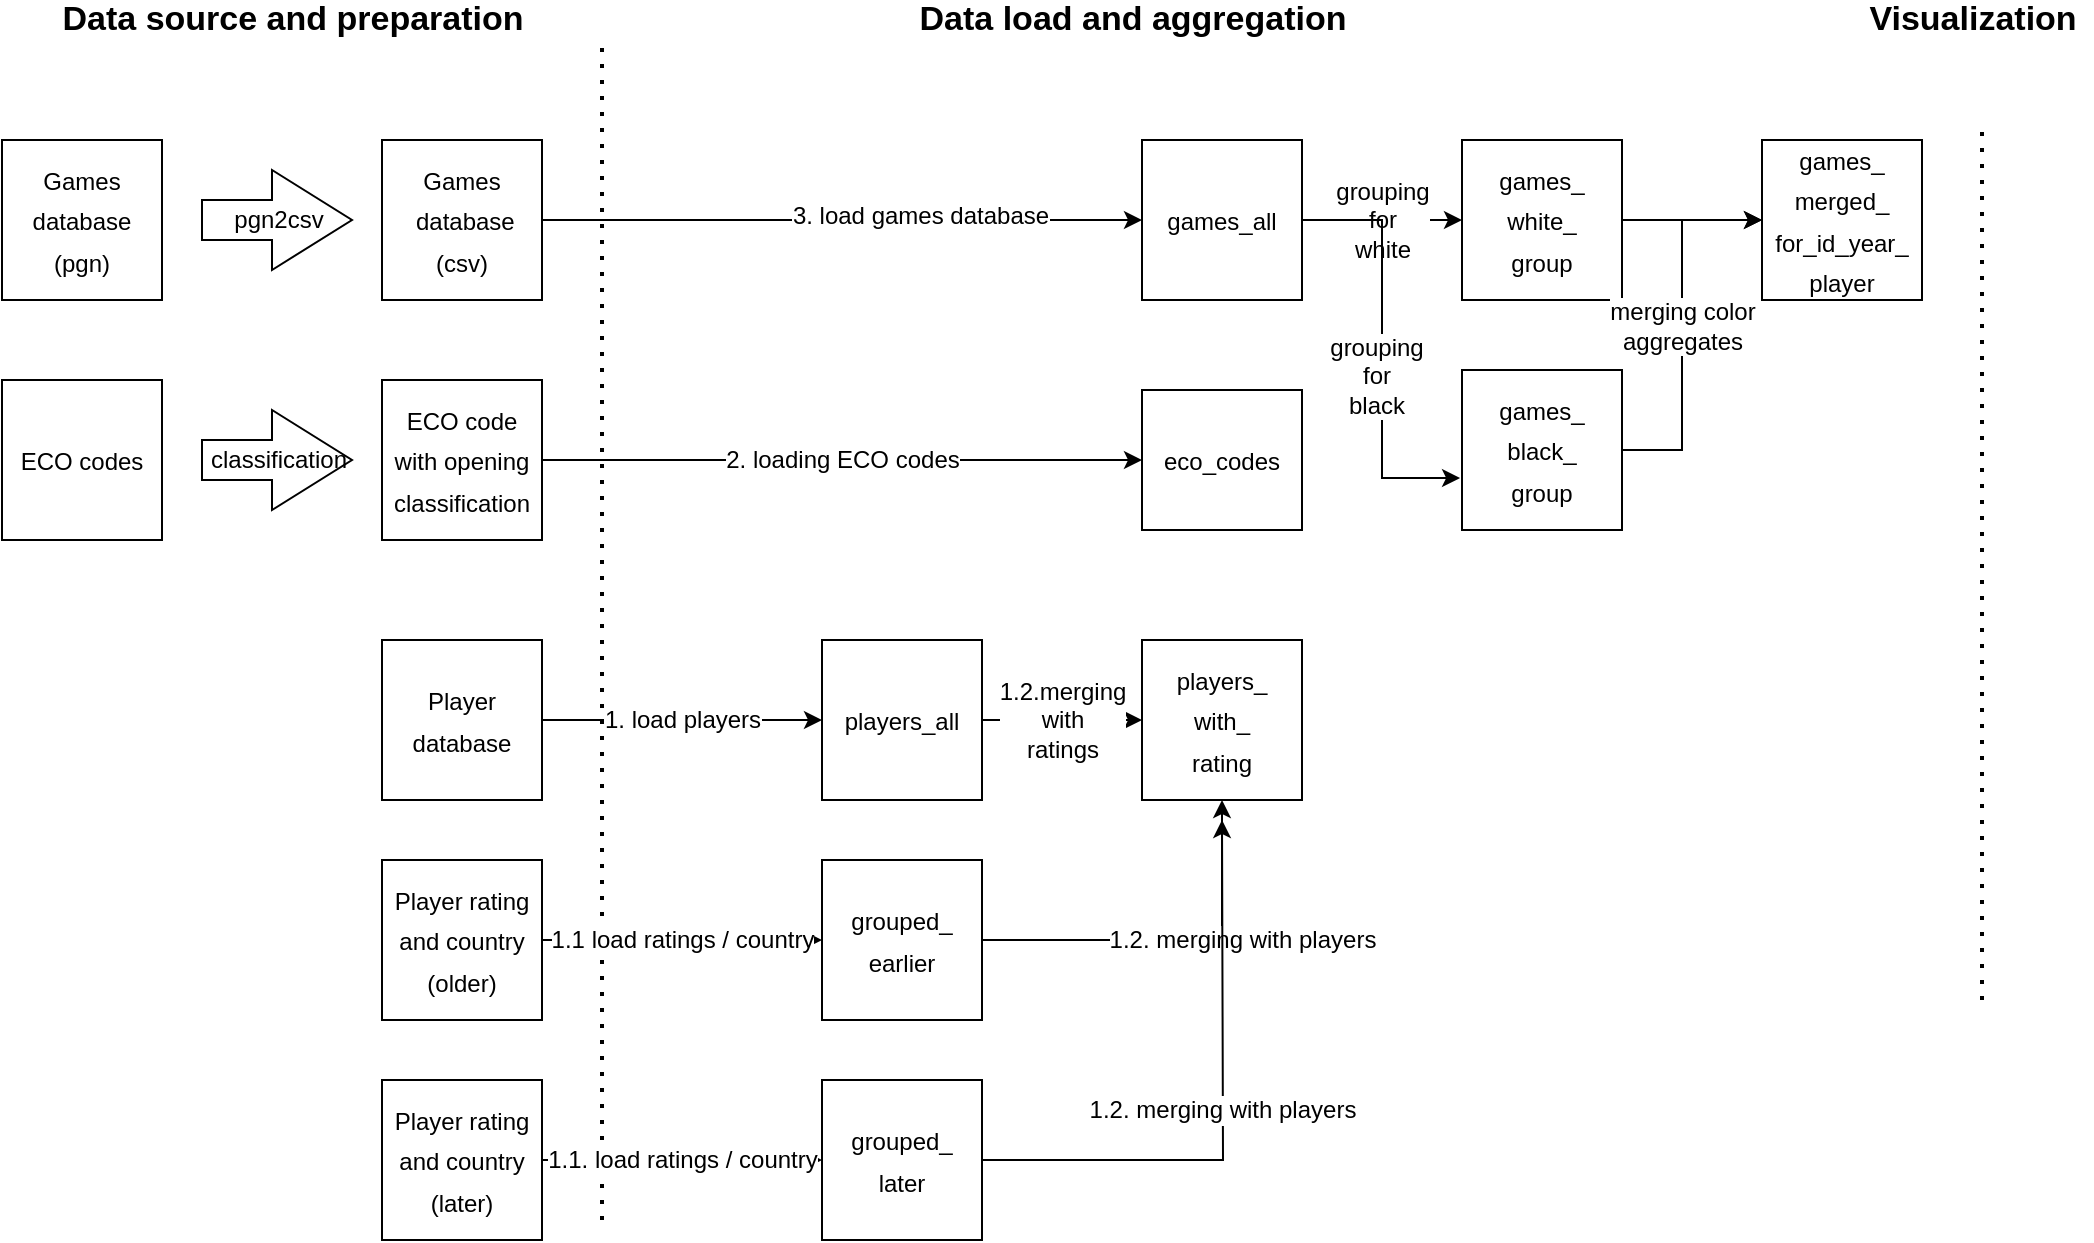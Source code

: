 <mxfile version="15.5.9" type="github">
  <diagram id="uKatzStPybd7p6dtbr8B" name="Page-1">
    <mxGraphModel dx="1261" dy="719" grid="1" gridSize="10" guides="1" tooltips="1" connect="1" arrows="1" fold="1" page="1" pageScale="1" pageWidth="1169" pageHeight="1654" math="0" shadow="0">
      <root>
        <mxCell id="0" />
        <mxCell id="1" parent="0" />
        <mxCell id="Yb7FqptrBR93IivAne0Q-1" value="" style="endArrow=none;dashed=1;html=1;dashPattern=1 3;strokeWidth=2;rounded=0;" parent="1" edge="1">
          <mxGeometry width="50" height="50" relative="1" as="geometry">
            <mxPoint x="320" y="640" as="sourcePoint" />
            <mxPoint x="320" y="50" as="targetPoint" />
          </mxGeometry>
        </mxCell>
        <mxCell id="Yb7FqptrBR93IivAne0Q-2" value="&lt;font style=&quot;font-size: 17px&quot;&gt;&lt;b&gt;Data source and preparation&lt;/b&gt;&lt;/font&gt;" style="text;html=1;resizable=0;autosize=1;align=center;verticalAlign=middle;points=[];fillColor=none;strokeColor=none;rounded=0;" parent="1" vertex="1">
          <mxGeometry x="40" y="30" width="250" height="20" as="geometry" />
        </mxCell>
        <mxCell id="ARdzz1YE6T8RBa4mAH9I-1" value="&lt;font style=&quot;font-size: 17px&quot;&gt;&lt;b&gt;Data load and aggregation&lt;/b&gt;&lt;/font&gt;" style="text;html=1;resizable=0;autosize=1;align=center;verticalAlign=middle;points=[];fillColor=none;strokeColor=none;rounded=0;" vertex="1" parent="1">
          <mxGeometry x="470" y="30" width="230" height="20" as="geometry" />
        </mxCell>
        <mxCell id="ARdzz1YE6T8RBa4mAH9I-2" value="" style="endArrow=none;dashed=1;html=1;dashPattern=1 3;strokeWidth=2;rounded=0;" edge="1" parent="1">
          <mxGeometry width="50" height="50" relative="1" as="geometry">
            <mxPoint x="1010" y="530" as="sourcePoint" />
            <mxPoint x="1010" y="90" as="targetPoint" />
          </mxGeometry>
        </mxCell>
        <mxCell id="ARdzz1YE6T8RBa4mAH9I-3" value="&lt;font style=&quot;font-size: 17px&quot;&gt;&lt;b&gt;Visualization&lt;/b&gt;&lt;/font&gt;" style="text;html=1;resizable=0;autosize=1;align=center;verticalAlign=middle;points=[];fillColor=none;strokeColor=none;rounded=0;" vertex="1" parent="1">
          <mxGeometry x="945" y="30" width="120" height="20" as="geometry" />
        </mxCell>
        <mxCell id="ARdzz1YE6T8RBa4mAH9I-4" value="&lt;font style=&quot;font-size: 12px&quot;&gt;Games database&lt;br&gt;(pgn)&lt;br&gt;&lt;/font&gt;" style="whiteSpace=wrap;html=1;aspect=fixed;fontSize=17;" vertex="1" parent="1">
          <mxGeometry x="20" y="100" width="80" height="80" as="geometry" />
        </mxCell>
        <mxCell id="ARdzz1YE6T8RBa4mAH9I-5" value="pgn2csv" style="html=1;shadow=0;dashed=0;align=center;verticalAlign=middle;shape=mxgraph.arrows2.arrow;dy=0.6;dx=40;notch=0;fontSize=12;" vertex="1" parent="1">
          <mxGeometry x="120" y="115" width="75" height="50" as="geometry" />
        </mxCell>
        <mxCell id="ARdzz1YE6T8RBa4mAH9I-30" style="edgeStyle=orthogonalEdgeStyle;rounded=0;orthogonalLoop=1;jettySize=auto;html=1;exitX=1;exitY=0.5;exitDx=0;exitDy=0;entryX=0;entryY=0.5;entryDx=0;entryDy=0;fontSize=12;" edge="1" parent="1" source="ARdzz1YE6T8RBa4mAH9I-6" target="ARdzz1YE6T8RBa4mAH9I-29">
          <mxGeometry relative="1" as="geometry" />
        </mxCell>
        <mxCell id="ARdzz1YE6T8RBa4mAH9I-31" value="3. load games database" style="edgeLabel;html=1;align=center;verticalAlign=middle;resizable=0;points=[];fontSize=12;" vertex="1" connectable="0" parent="ARdzz1YE6T8RBa4mAH9I-30">
          <mxGeometry x="0.257" y="2" relative="1" as="geometry">
            <mxPoint as="offset" />
          </mxGeometry>
        </mxCell>
        <mxCell id="ARdzz1YE6T8RBa4mAH9I-6" value="&lt;font style=&quot;font-size: 12px&quot;&gt;Games &amp;nbsp;database&lt;br&gt;(csv)&lt;br&gt;&lt;/font&gt;" style="whiteSpace=wrap;html=1;aspect=fixed;fontSize=17;" vertex="1" parent="1">
          <mxGeometry x="210" y="100" width="80" height="80" as="geometry" />
        </mxCell>
        <mxCell id="ARdzz1YE6T8RBa4mAH9I-7" value="&lt;font style=&quot;font-size: 12px&quot;&gt;ECO codes&lt;br&gt;&lt;/font&gt;" style="whiteSpace=wrap;html=1;aspect=fixed;fontSize=17;" vertex="1" parent="1">
          <mxGeometry x="20" y="220" width="80" height="80" as="geometry" />
        </mxCell>
        <mxCell id="ARdzz1YE6T8RBa4mAH9I-8" value="classification" style="html=1;shadow=0;dashed=0;align=center;verticalAlign=middle;shape=mxgraph.arrows2.arrow;dy=0.6;dx=40;notch=0;fontSize=12;" vertex="1" parent="1">
          <mxGeometry x="120" y="235" width="75" height="50" as="geometry" />
        </mxCell>
        <mxCell id="ARdzz1YE6T8RBa4mAH9I-28" value="2. loading ECO codes" style="edgeStyle=orthogonalEdgeStyle;rounded=0;orthogonalLoop=1;jettySize=auto;html=1;fontSize=12;" edge="1" parent="1" source="ARdzz1YE6T8RBa4mAH9I-9" target="ARdzz1YE6T8RBa4mAH9I-27">
          <mxGeometry relative="1" as="geometry" />
        </mxCell>
        <mxCell id="ARdzz1YE6T8RBa4mAH9I-9" value="&lt;font style=&quot;font-size: 12px&quot;&gt;ECO code with opening classification&lt;br&gt;&lt;/font&gt;" style="whiteSpace=wrap;html=1;aspect=fixed;fontSize=17;" vertex="1" parent="1">
          <mxGeometry x="210" y="220" width="80" height="80" as="geometry" />
        </mxCell>
        <mxCell id="ARdzz1YE6T8RBa4mAH9I-25" value="1.1 load ratings / country" style="edgeStyle=orthogonalEdgeStyle;rounded=0;orthogonalLoop=1;jettySize=auto;html=1;exitX=1;exitY=0.5;exitDx=0;exitDy=0;entryX=0;entryY=0.5;entryDx=0;entryDy=0;fontSize=12;" edge="1" parent="1" source="ARdzz1YE6T8RBa4mAH9I-10" target="ARdzz1YE6T8RBa4mAH9I-17">
          <mxGeometry relative="1" as="geometry" />
        </mxCell>
        <mxCell id="ARdzz1YE6T8RBa4mAH9I-10" value="&lt;font style=&quot;font-size: 12px&quot;&gt;Player rating and country (older)&lt;br&gt;&lt;/font&gt;" style="whiteSpace=wrap;html=1;aspect=fixed;fontSize=17;" vertex="1" parent="1">
          <mxGeometry x="210" y="460" width="80" height="80" as="geometry" />
        </mxCell>
        <mxCell id="ARdzz1YE6T8RBa4mAH9I-24" value="1. load players" style="edgeStyle=orthogonalEdgeStyle;rounded=0;orthogonalLoop=1;jettySize=auto;html=1;exitX=1;exitY=0.5;exitDx=0;exitDy=0;fontSize=12;" edge="1" parent="1" source="ARdzz1YE6T8RBa4mAH9I-11" target="ARdzz1YE6T8RBa4mAH9I-14">
          <mxGeometry relative="1" as="geometry" />
        </mxCell>
        <mxCell id="ARdzz1YE6T8RBa4mAH9I-11" value="&lt;font style=&quot;font-size: 12px&quot;&gt;Player database&lt;br&gt;&lt;/font&gt;" style="whiteSpace=wrap;html=1;aspect=fixed;fontSize=17;" vertex="1" parent="1">
          <mxGeometry x="210" y="350" width="80" height="80" as="geometry" />
        </mxCell>
        <mxCell id="ARdzz1YE6T8RBa4mAH9I-26" value="1.1. load ratings / country" style="edgeStyle=orthogonalEdgeStyle;rounded=0;orthogonalLoop=1;jettySize=auto;html=1;exitX=1;exitY=0.5;exitDx=0;exitDy=0;fontSize=12;" edge="1" parent="1" source="ARdzz1YE6T8RBa4mAH9I-12" target="ARdzz1YE6T8RBa4mAH9I-18">
          <mxGeometry relative="1" as="geometry" />
        </mxCell>
        <mxCell id="ARdzz1YE6T8RBa4mAH9I-12" value="&lt;font style=&quot;font-size: 12px&quot;&gt;Player rating and country (later)&lt;br&gt;&lt;/font&gt;" style="whiteSpace=wrap;html=1;aspect=fixed;fontSize=17;" vertex="1" parent="1">
          <mxGeometry x="210" y="570" width="80" height="80" as="geometry" />
        </mxCell>
        <mxCell id="ARdzz1YE6T8RBa4mAH9I-20" value="1.2.merging&lt;br&gt;with&lt;br&gt;ratings" style="edgeStyle=orthogonalEdgeStyle;rounded=0;orthogonalLoop=1;jettySize=auto;html=1;fontSize=12;" edge="1" parent="1" source="ARdzz1YE6T8RBa4mAH9I-14" target="ARdzz1YE6T8RBa4mAH9I-19">
          <mxGeometry relative="1" as="geometry" />
        </mxCell>
        <mxCell id="ARdzz1YE6T8RBa4mAH9I-14" value="&lt;font style=&quot;font-size: 12px&quot;&gt;players_all&lt;br&gt;&lt;/font&gt;" style="whiteSpace=wrap;html=1;aspect=fixed;fontSize=17;" vertex="1" parent="1">
          <mxGeometry x="430" y="350" width="80" height="80" as="geometry" />
        </mxCell>
        <mxCell id="ARdzz1YE6T8RBa4mAH9I-22" value="1.2. merging with players" style="edgeStyle=orthogonalEdgeStyle;rounded=0;orthogonalLoop=1;jettySize=auto;html=1;fontSize=12;entryX=0.5;entryY=1;entryDx=0;entryDy=0;" edge="1" parent="1" source="ARdzz1YE6T8RBa4mAH9I-17" target="ARdzz1YE6T8RBa4mAH9I-19">
          <mxGeometry x="0.263" y="-10" relative="1" as="geometry">
            <mxPoint as="offset" />
          </mxGeometry>
        </mxCell>
        <mxCell id="ARdzz1YE6T8RBa4mAH9I-17" value="&lt;font style=&quot;font-size: 12px&quot;&gt;grouped_&lt;br&gt;earlier&lt;br&gt;&lt;/font&gt;" style="whiteSpace=wrap;html=1;aspect=fixed;fontSize=17;" vertex="1" parent="1">
          <mxGeometry x="430" y="460" width="80" height="80" as="geometry" />
        </mxCell>
        <mxCell id="ARdzz1YE6T8RBa4mAH9I-23" value="1.2. merging with players" style="edgeStyle=orthogonalEdgeStyle;rounded=0;orthogonalLoop=1;jettySize=auto;html=1;fontSize=12;" edge="1" parent="1" source="ARdzz1YE6T8RBa4mAH9I-18">
          <mxGeometry relative="1" as="geometry">
            <mxPoint x="630" y="440" as="targetPoint" />
          </mxGeometry>
        </mxCell>
        <mxCell id="ARdzz1YE6T8RBa4mAH9I-18" value="&lt;font style=&quot;font-size: 12px&quot;&gt;grouped_&lt;br&gt;later&lt;br&gt;&lt;/font&gt;" style="whiteSpace=wrap;html=1;aspect=fixed;fontSize=17;" vertex="1" parent="1">
          <mxGeometry x="430" y="570" width="80" height="80" as="geometry" />
        </mxCell>
        <mxCell id="ARdzz1YE6T8RBa4mAH9I-19" value="&lt;font style=&quot;font-size: 12px&quot;&gt;players_&lt;br&gt;with_&lt;br&gt;rating&lt;br&gt;&lt;/font&gt;" style="whiteSpace=wrap;html=1;aspect=fixed;fontSize=17;" vertex="1" parent="1">
          <mxGeometry x="590" y="350" width="80" height="80" as="geometry" />
        </mxCell>
        <mxCell id="ARdzz1YE6T8RBa4mAH9I-27" value="&lt;font style=&quot;font-size: 12px&quot;&gt;eco_codes&lt;/font&gt;" style="whiteSpace=wrap;html=1;fontSize=17;" vertex="1" parent="1">
          <mxGeometry x="590" y="225" width="80" height="70" as="geometry" />
        </mxCell>
        <mxCell id="ARdzz1YE6T8RBa4mAH9I-34" value="grouping&lt;br&gt;for&lt;br&gt;white" style="edgeStyle=orthogonalEdgeStyle;rounded=0;orthogonalLoop=1;jettySize=auto;html=1;exitX=1;exitY=0.5;exitDx=0;exitDy=0;entryX=0;entryY=0.5;entryDx=0;entryDy=0;fontSize=12;" edge="1" parent="1" source="ARdzz1YE6T8RBa4mAH9I-29" target="ARdzz1YE6T8RBa4mAH9I-32">
          <mxGeometry relative="1" as="geometry" />
        </mxCell>
        <mxCell id="ARdzz1YE6T8RBa4mAH9I-35" style="edgeStyle=orthogonalEdgeStyle;rounded=0;orthogonalLoop=1;jettySize=auto;html=1;exitX=1;exitY=0.5;exitDx=0;exitDy=0;entryX=-0.012;entryY=0.675;entryDx=0;entryDy=0;entryPerimeter=0;fontSize=12;" edge="1" parent="1" source="ARdzz1YE6T8RBa4mAH9I-29" target="ARdzz1YE6T8RBa4mAH9I-33">
          <mxGeometry relative="1" as="geometry">
            <Array as="points">
              <mxPoint x="710" y="140" />
              <mxPoint x="710" y="269" />
            </Array>
          </mxGeometry>
        </mxCell>
        <mxCell id="ARdzz1YE6T8RBa4mAH9I-36" value="grouping&lt;br&gt;for&lt;br&gt;black" style="edgeLabel;html=1;align=center;verticalAlign=middle;resizable=0;points=[];fontSize=12;" vertex="1" connectable="0" parent="ARdzz1YE6T8RBa4mAH9I-35">
          <mxGeometry x="0.134" y="-3" relative="1" as="geometry">
            <mxPoint as="offset" />
          </mxGeometry>
        </mxCell>
        <mxCell id="ARdzz1YE6T8RBa4mAH9I-29" value="&lt;font style=&quot;font-size: 12px&quot;&gt;games_all&lt;br&gt;&lt;/font&gt;" style="whiteSpace=wrap;html=1;aspect=fixed;fontSize=17;" vertex="1" parent="1">
          <mxGeometry x="590" y="100" width="80" height="80" as="geometry" />
        </mxCell>
        <mxCell id="ARdzz1YE6T8RBa4mAH9I-38" style="edgeStyle=orthogonalEdgeStyle;rounded=0;orthogonalLoop=1;jettySize=auto;html=1;exitX=1;exitY=0.5;exitDx=0;exitDy=0;fontSize=12;" edge="1" parent="1" source="ARdzz1YE6T8RBa4mAH9I-32" target="ARdzz1YE6T8RBa4mAH9I-37">
          <mxGeometry relative="1" as="geometry" />
        </mxCell>
        <mxCell id="ARdzz1YE6T8RBa4mAH9I-32" value="&lt;font style=&quot;font-size: 12px&quot;&gt;games_&lt;br&gt;white_&lt;br&gt;group&lt;br&gt;&lt;/font&gt;" style="whiteSpace=wrap;html=1;aspect=fixed;fontSize=17;" vertex="1" parent="1">
          <mxGeometry x="750" y="100" width="80" height="80" as="geometry" />
        </mxCell>
        <mxCell id="ARdzz1YE6T8RBa4mAH9I-41" value="merging color &lt;br&gt;aggregates" style="edgeStyle=orthogonalEdgeStyle;rounded=0;orthogonalLoop=1;jettySize=auto;html=1;exitX=1;exitY=0.5;exitDx=0;exitDy=0;fontSize=12;" edge="1" parent="1" source="ARdzz1YE6T8RBa4mAH9I-33">
          <mxGeometry relative="1" as="geometry">
            <mxPoint x="900" y="140" as="targetPoint" />
            <Array as="points">
              <mxPoint x="860" y="255" />
              <mxPoint x="860" y="140" />
            </Array>
          </mxGeometry>
        </mxCell>
        <mxCell id="ARdzz1YE6T8RBa4mAH9I-33" value="&lt;font style=&quot;font-size: 12px&quot;&gt;games_&lt;br&gt;black_&lt;br&gt;group&lt;br&gt;&lt;/font&gt;" style="whiteSpace=wrap;html=1;aspect=fixed;fontSize=17;" vertex="1" parent="1">
          <mxGeometry x="750" y="215" width="80" height="80" as="geometry" />
        </mxCell>
        <mxCell id="ARdzz1YE6T8RBa4mAH9I-37" value="&lt;font style=&quot;font-size: 12px&quot;&gt;games_&lt;br&gt;merged_&lt;br&gt;for_id_year_&lt;br&gt;player&lt;br&gt;&lt;/font&gt;" style="whiteSpace=wrap;html=1;aspect=fixed;fontSize=17;" vertex="1" parent="1">
          <mxGeometry x="900" y="100" width="80" height="80" as="geometry" />
        </mxCell>
      </root>
    </mxGraphModel>
  </diagram>
</mxfile>
